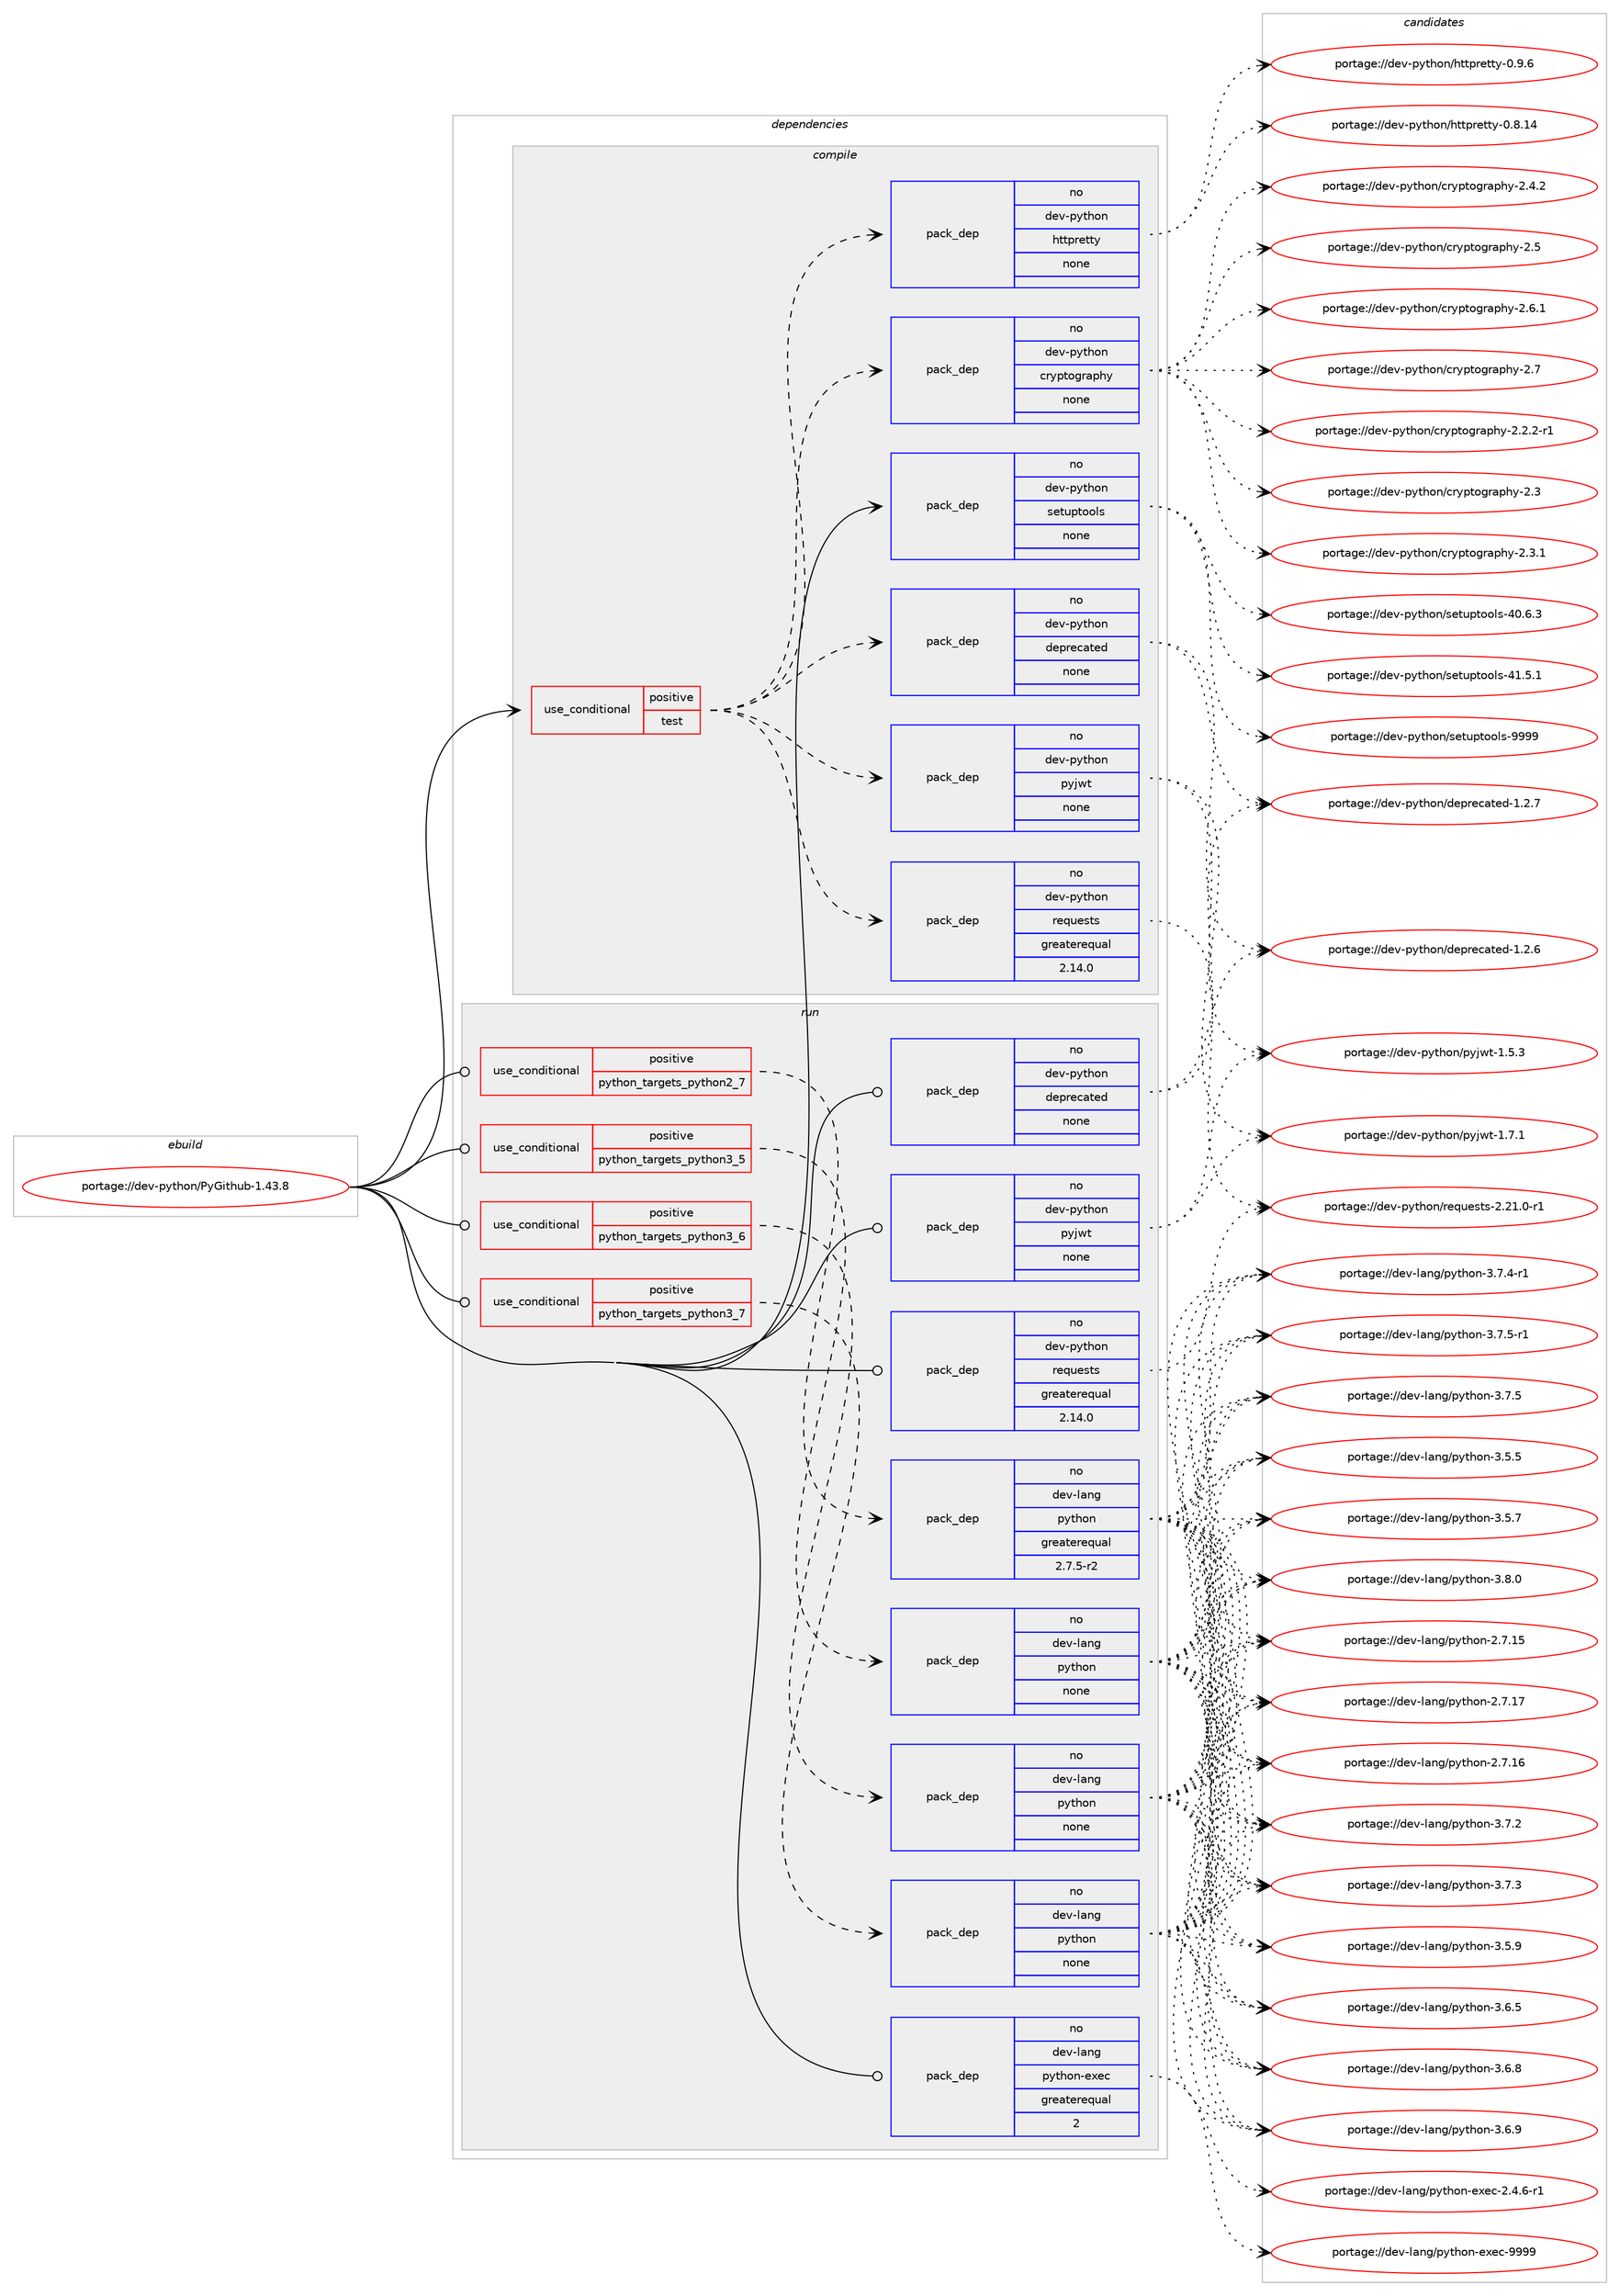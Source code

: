 digraph prolog {

# *************
# Graph options
# *************

newrank=true;
concentrate=true;
compound=true;
graph [rankdir=LR,fontname=Helvetica,fontsize=10,ranksep=1.5];#, ranksep=2.5, nodesep=0.2];
edge  [arrowhead=vee];
node  [fontname=Helvetica,fontsize=10];

# **********
# The ebuild
# **********

subgraph cluster_leftcol {
color=gray;
rank=same;
label=<<i>ebuild</i>>;
id [label="portage://dev-python/PyGithub-1.43.8", color=red, width=4, href="../dev-python/PyGithub-1.43.8.svg"];
}

# ****************
# The dependencies
# ****************

subgraph cluster_midcol {
color=gray;
label=<<i>dependencies</i>>;
subgraph cluster_compile {
fillcolor="#eeeeee";
style=filled;
label=<<i>compile</i>>;
subgraph cond24975 {
dependency127820 [label=<<TABLE BORDER="0" CELLBORDER="1" CELLSPACING="0" CELLPADDING="4"><TR><TD ROWSPAN="3" CELLPADDING="10">use_conditional</TD></TR><TR><TD>positive</TD></TR><TR><TD>test</TD></TR></TABLE>>, shape=none, color=red];
subgraph pack99544 {
dependency127821 [label=<<TABLE BORDER="0" CELLBORDER="1" CELLSPACING="0" CELLPADDING="4" WIDTH="220"><TR><TD ROWSPAN="6" CELLPADDING="30">pack_dep</TD></TR><TR><TD WIDTH="110">no</TD></TR><TR><TD>dev-python</TD></TR><TR><TD>deprecated</TD></TR><TR><TD>none</TD></TR><TR><TD></TD></TR></TABLE>>, shape=none, color=blue];
}
dependency127820:e -> dependency127821:w [weight=20,style="dashed",arrowhead="vee"];
subgraph pack99545 {
dependency127822 [label=<<TABLE BORDER="0" CELLBORDER="1" CELLSPACING="0" CELLPADDING="4" WIDTH="220"><TR><TD ROWSPAN="6" CELLPADDING="30">pack_dep</TD></TR><TR><TD WIDTH="110">no</TD></TR><TR><TD>dev-python</TD></TR><TR><TD>pyjwt</TD></TR><TR><TD>none</TD></TR><TR><TD></TD></TR></TABLE>>, shape=none, color=blue];
}
dependency127820:e -> dependency127822:w [weight=20,style="dashed",arrowhead="vee"];
subgraph pack99546 {
dependency127823 [label=<<TABLE BORDER="0" CELLBORDER="1" CELLSPACING="0" CELLPADDING="4" WIDTH="220"><TR><TD ROWSPAN="6" CELLPADDING="30">pack_dep</TD></TR><TR><TD WIDTH="110">no</TD></TR><TR><TD>dev-python</TD></TR><TR><TD>requests</TD></TR><TR><TD>greaterequal</TD></TR><TR><TD>2.14.0</TD></TR></TABLE>>, shape=none, color=blue];
}
dependency127820:e -> dependency127823:w [weight=20,style="dashed",arrowhead="vee"];
subgraph pack99547 {
dependency127824 [label=<<TABLE BORDER="0" CELLBORDER="1" CELLSPACING="0" CELLPADDING="4" WIDTH="220"><TR><TD ROWSPAN="6" CELLPADDING="30">pack_dep</TD></TR><TR><TD WIDTH="110">no</TD></TR><TR><TD>dev-python</TD></TR><TR><TD>cryptography</TD></TR><TR><TD>none</TD></TR><TR><TD></TD></TR></TABLE>>, shape=none, color=blue];
}
dependency127820:e -> dependency127824:w [weight=20,style="dashed",arrowhead="vee"];
subgraph pack99548 {
dependency127825 [label=<<TABLE BORDER="0" CELLBORDER="1" CELLSPACING="0" CELLPADDING="4" WIDTH="220"><TR><TD ROWSPAN="6" CELLPADDING="30">pack_dep</TD></TR><TR><TD WIDTH="110">no</TD></TR><TR><TD>dev-python</TD></TR><TR><TD>httpretty</TD></TR><TR><TD>none</TD></TR><TR><TD></TD></TR></TABLE>>, shape=none, color=blue];
}
dependency127820:e -> dependency127825:w [weight=20,style="dashed",arrowhead="vee"];
}
id:e -> dependency127820:w [weight=20,style="solid",arrowhead="vee"];
subgraph pack99549 {
dependency127826 [label=<<TABLE BORDER="0" CELLBORDER="1" CELLSPACING="0" CELLPADDING="4" WIDTH="220"><TR><TD ROWSPAN="6" CELLPADDING="30">pack_dep</TD></TR><TR><TD WIDTH="110">no</TD></TR><TR><TD>dev-python</TD></TR><TR><TD>setuptools</TD></TR><TR><TD>none</TD></TR><TR><TD></TD></TR></TABLE>>, shape=none, color=blue];
}
id:e -> dependency127826:w [weight=20,style="solid",arrowhead="vee"];
}
subgraph cluster_compileandrun {
fillcolor="#eeeeee";
style=filled;
label=<<i>compile and run</i>>;
}
subgraph cluster_run {
fillcolor="#eeeeee";
style=filled;
label=<<i>run</i>>;
subgraph cond24976 {
dependency127827 [label=<<TABLE BORDER="0" CELLBORDER="1" CELLSPACING="0" CELLPADDING="4"><TR><TD ROWSPAN="3" CELLPADDING="10">use_conditional</TD></TR><TR><TD>positive</TD></TR><TR><TD>python_targets_python2_7</TD></TR></TABLE>>, shape=none, color=red];
subgraph pack99550 {
dependency127828 [label=<<TABLE BORDER="0" CELLBORDER="1" CELLSPACING="0" CELLPADDING="4" WIDTH="220"><TR><TD ROWSPAN="6" CELLPADDING="30">pack_dep</TD></TR><TR><TD WIDTH="110">no</TD></TR><TR><TD>dev-lang</TD></TR><TR><TD>python</TD></TR><TR><TD>greaterequal</TD></TR><TR><TD>2.7.5-r2</TD></TR></TABLE>>, shape=none, color=blue];
}
dependency127827:e -> dependency127828:w [weight=20,style="dashed",arrowhead="vee"];
}
id:e -> dependency127827:w [weight=20,style="solid",arrowhead="odot"];
subgraph cond24977 {
dependency127829 [label=<<TABLE BORDER="0" CELLBORDER="1" CELLSPACING="0" CELLPADDING="4"><TR><TD ROWSPAN="3" CELLPADDING="10">use_conditional</TD></TR><TR><TD>positive</TD></TR><TR><TD>python_targets_python3_5</TD></TR></TABLE>>, shape=none, color=red];
subgraph pack99551 {
dependency127830 [label=<<TABLE BORDER="0" CELLBORDER="1" CELLSPACING="0" CELLPADDING="4" WIDTH="220"><TR><TD ROWSPAN="6" CELLPADDING="30">pack_dep</TD></TR><TR><TD WIDTH="110">no</TD></TR><TR><TD>dev-lang</TD></TR><TR><TD>python</TD></TR><TR><TD>none</TD></TR><TR><TD></TD></TR></TABLE>>, shape=none, color=blue];
}
dependency127829:e -> dependency127830:w [weight=20,style="dashed",arrowhead="vee"];
}
id:e -> dependency127829:w [weight=20,style="solid",arrowhead="odot"];
subgraph cond24978 {
dependency127831 [label=<<TABLE BORDER="0" CELLBORDER="1" CELLSPACING="0" CELLPADDING="4"><TR><TD ROWSPAN="3" CELLPADDING="10">use_conditional</TD></TR><TR><TD>positive</TD></TR><TR><TD>python_targets_python3_6</TD></TR></TABLE>>, shape=none, color=red];
subgraph pack99552 {
dependency127832 [label=<<TABLE BORDER="0" CELLBORDER="1" CELLSPACING="0" CELLPADDING="4" WIDTH="220"><TR><TD ROWSPAN="6" CELLPADDING="30">pack_dep</TD></TR><TR><TD WIDTH="110">no</TD></TR><TR><TD>dev-lang</TD></TR><TR><TD>python</TD></TR><TR><TD>none</TD></TR><TR><TD></TD></TR></TABLE>>, shape=none, color=blue];
}
dependency127831:e -> dependency127832:w [weight=20,style="dashed",arrowhead="vee"];
}
id:e -> dependency127831:w [weight=20,style="solid",arrowhead="odot"];
subgraph cond24979 {
dependency127833 [label=<<TABLE BORDER="0" CELLBORDER="1" CELLSPACING="0" CELLPADDING="4"><TR><TD ROWSPAN="3" CELLPADDING="10">use_conditional</TD></TR><TR><TD>positive</TD></TR><TR><TD>python_targets_python3_7</TD></TR></TABLE>>, shape=none, color=red];
subgraph pack99553 {
dependency127834 [label=<<TABLE BORDER="0" CELLBORDER="1" CELLSPACING="0" CELLPADDING="4" WIDTH="220"><TR><TD ROWSPAN="6" CELLPADDING="30">pack_dep</TD></TR><TR><TD WIDTH="110">no</TD></TR><TR><TD>dev-lang</TD></TR><TR><TD>python</TD></TR><TR><TD>none</TD></TR><TR><TD></TD></TR></TABLE>>, shape=none, color=blue];
}
dependency127833:e -> dependency127834:w [weight=20,style="dashed",arrowhead="vee"];
}
id:e -> dependency127833:w [weight=20,style="solid",arrowhead="odot"];
subgraph pack99554 {
dependency127835 [label=<<TABLE BORDER="0" CELLBORDER="1" CELLSPACING="0" CELLPADDING="4" WIDTH="220"><TR><TD ROWSPAN="6" CELLPADDING="30">pack_dep</TD></TR><TR><TD WIDTH="110">no</TD></TR><TR><TD>dev-lang</TD></TR><TR><TD>python-exec</TD></TR><TR><TD>greaterequal</TD></TR><TR><TD>2</TD></TR></TABLE>>, shape=none, color=blue];
}
id:e -> dependency127835:w [weight=20,style="solid",arrowhead="odot"];
subgraph pack99555 {
dependency127836 [label=<<TABLE BORDER="0" CELLBORDER="1" CELLSPACING="0" CELLPADDING="4" WIDTH="220"><TR><TD ROWSPAN="6" CELLPADDING="30">pack_dep</TD></TR><TR><TD WIDTH="110">no</TD></TR><TR><TD>dev-python</TD></TR><TR><TD>deprecated</TD></TR><TR><TD>none</TD></TR><TR><TD></TD></TR></TABLE>>, shape=none, color=blue];
}
id:e -> dependency127836:w [weight=20,style="solid",arrowhead="odot"];
subgraph pack99556 {
dependency127837 [label=<<TABLE BORDER="0" CELLBORDER="1" CELLSPACING="0" CELLPADDING="4" WIDTH="220"><TR><TD ROWSPAN="6" CELLPADDING="30">pack_dep</TD></TR><TR><TD WIDTH="110">no</TD></TR><TR><TD>dev-python</TD></TR><TR><TD>pyjwt</TD></TR><TR><TD>none</TD></TR><TR><TD></TD></TR></TABLE>>, shape=none, color=blue];
}
id:e -> dependency127837:w [weight=20,style="solid",arrowhead="odot"];
subgraph pack99557 {
dependency127838 [label=<<TABLE BORDER="0" CELLBORDER="1" CELLSPACING="0" CELLPADDING="4" WIDTH="220"><TR><TD ROWSPAN="6" CELLPADDING="30">pack_dep</TD></TR><TR><TD WIDTH="110">no</TD></TR><TR><TD>dev-python</TD></TR><TR><TD>requests</TD></TR><TR><TD>greaterequal</TD></TR><TR><TD>2.14.0</TD></TR></TABLE>>, shape=none, color=blue];
}
id:e -> dependency127838:w [weight=20,style="solid",arrowhead="odot"];
}
}

# **************
# The candidates
# **************

subgraph cluster_choices {
rank=same;
color=gray;
label=<<i>candidates</i>>;

subgraph choice99544 {
color=black;
nodesep=1;
choiceportage10010111845112121116104111110471001011121141019997116101100454946504654 [label="portage://dev-python/deprecated-1.2.6", color=red, width=4,href="../dev-python/deprecated-1.2.6.svg"];
choiceportage10010111845112121116104111110471001011121141019997116101100454946504655 [label="portage://dev-python/deprecated-1.2.7", color=red, width=4,href="../dev-python/deprecated-1.2.7.svg"];
dependency127821:e -> choiceportage10010111845112121116104111110471001011121141019997116101100454946504654:w [style=dotted,weight="100"];
dependency127821:e -> choiceportage10010111845112121116104111110471001011121141019997116101100454946504655:w [style=dotted,weight="100"];
}
subgraph choice99545 {
color=black;
nodesep=1;
choiceportage1001011184511212111610411111047112121106119116454946534651 [label="portage://dev-python/pyjwt-1.5.3", color=red, width=4,href="../dev-python/pyjwt-1.5.3.svg"];
choiceportage1001011184511212111610411111047112121106119116454946554649 [label="portage://dev-python/pyjwt-1.7.1", color=red, width=4,href="../dev-python/pyjwt-1.7.1.svg"];
dependency127822:e -> choiceportage1001011184511212111610411111047112121106119116454946534651:w [style=dotted,weight="100"];
dependency127822:e -> choiceportage1001011184511212111610411111047112121106119116454946554649:w [style=dotted,weight="100"];
}
subgraph choice99546 {
color=black;
nodesep=1;
choiceportage1001011184511212111610411111047114101113117101115116115455046504946484511449 [label="portage://dev-python/requests-2.21.0-r1", color=red, width=4,href="../dev-python/requests-2.21.0-r1.svg"];
dependency127823:e -> choiceportage1001011184511212111610411111047114101113117101115116115455046504946484511449:w [style=dotted,weight="100"];
}
subgraph choice99547 {
color=black;
nodesep=1;
choiceportage100101118451121211161041111104799114121112116111103114971121041214550465046504511449 [label="portage://dev-python/cryptography-2.2.2-r1", color=red, width=4,href="../dev-python/cryptography-2.2.2-r1.svg"];
choiceportage1001011184511212111610411111047991141211121161111031149711210412145504651 [label="portage://dev-python/cryptography-2.3", color=red, width=4,href="../dev-python/cryptography-2.3.svg"];
choiceportage10010111845112121116104111110479911412111211611110311497112104121455046514649 [label="portage://dev-python/cryptography-2.3.1", color=red, width=4,href="../dev-python/cryptography-2.3.1.svg"];
choiceportage10010111845112121116104111110479911412111211611110311497112104121455046524650 [label="portage://dev-python/cryptography-2.4.2", color=red, width=4,href="../dev-python/cryptography-2.4.2.svg"];
choiceportage1001011184511212111610411111047991141211121161111031149711210412145504653 [label="portage://dev-python/cryptography-2.5", color=red, width=4,href="../dev-python/cryptography-2.5.svg"];
choiceportage10010111845112121116104111110479911412111211611110311497112104121455046544649 [label="portage://dev-python/cryptography-2.6.1", color=red, width=4,href="../dev-python/cryptography-2.6.1.svg"];
choiceportage1001011184511212111610411111047991141211121161111031149711210412145504655 [label="portage://dev-python/cryptography-2.7", color=red, width=4,href="../dev-python/cryptography-2.7.svg"];
dependency127824:e -> choiceportage100101118451121211161041111104799114121112116111103114971121041214550465046504511449:w [style=dotted,weight="100"];
dependency127824:e -> choiceportage1001011184511212111610411111047991141211121161111031149711210412145504651:w [style=dotted,weight="100"];
dependency127824:e -> choiceportage10010111845112121116104111110479911412111211611110311497112104121455046514649:w [style=dotted,weight="100"];
dependency127824:e -> choiceportage10010111845112121116104111110479911412111211611110311497112104121455046524650:w [style=dotted,weight="100"];
dependency127824:e -> choiceportage1001011184511212111610411111047991141211121161111031149711210412145504653:w [style=dotted,weight="100"];
dependency127824:e -> choiceportage10010111845112121116104111110479911412111211611110311497112104121455046544649:w [style=dotted,weight="100"];
dependency127824:e -> choiceportage1001011184511212111610411111047991141211121161111031149711210412145504655:w [style=dotted,weight="100"];
}
subgraph choice99548 {
color=black;
nodesep=1;
choiceportage100101118451121211161041111104710411611611211410111611612145484656464952 [label="portage://dev-python/httpretty-0.8.14", color=red, width=4,href="../dev-python/httpretty-0.8.14.svg"];
choiceportage1001011184511212111610411111047104116116112114101116116121454846574654 [label="portage://dev-python/httpretty-0.9.6", color=red, width=4,href="../dev-python/httpretty-0.9.6.svg"];
dependency127825:e -> choiceportage100101118451121211161041111104710411611611211410111611612145484656464952:w [style=dotted,weight="100"];
dependency127825:e -> choiceportage1001011184511212111610411111047104116116112114101116116121454846574654:w [style=dotted,weight="100"];
}
subgraph choice99549 {
color=black;
nodesep=1;
choiceportage100101118451121211161041111104711510111611711211611111110811545524846544651 [label="portage://dev-python/setuptools-40.6.3", color=red, width=4,href="../dev-python/setuptools-40.6.3.svg"];
choiceportage100101118451121211161041111104711510111611711211611111110811545524946534649 [label="portage://dev-python/setuptools-41.5.1", color=red, width=4,href="../dev-python/setuptools-41.5.1.svg"];
choiceportage10010111845112121116104111110471151011161171121161111111081154557575757 [label="portage://dev-python/setuptools-9999", color=red, width=4,href="../dev-python/setuptools-9999.svg"];
dependency127826:e -> choiceportage100101118451121211161041111104711510111611711211611111110811545524846544651:w [style=dotted,weight="100"];
dependency127826:e -> choiceportage100101118451121211161041111104711510111611711211611111110811545524946534649:w [style=dotted,weight="100"];
dependency127826:e -> choiceportage10010111845112121116104111110471151011161171121161111111081154557575757:w [style=dotted,weight="100"];
}
subgraph choice99550 {
color=black;
nodesep=1;
choiceportage10010111845108971101034711212111610411111045504655464953 [label="portage://dev-lang/python-2.7.15", color=red, width=4,href="../dev-lang/python-2.7.15.svg"];
choiceportage10010111845108971101034711212111610411111045504655464954 [label="portage://dev-lang/python-2.7.16", color=red, width=4,href="../dev-lang/python-2.7.16.svg"];
choiceportage10010111845108971101034711212111610411111045504655464955 [label="portage://dev-lang/python-2.7.17", color=red, width=4,href="../dev-lang/python-2.7.17.svg"];
choiceportage100101118451089711010347112121116104111110455146534653 [label="portage://dev-lang/python-3.5.5", color=red, width=4,href="../dev-lang/python-3.5.5.svg"];
choiceportage100101118451089711010347112121116104111110455146534655 [label="portage://dev-lang/python-3.5.7", color=red, width=4,href="../dev-lang/python-3.5.7.svg"];
choiceportage100101118451089711010347112121116104111110455146534657 [label="portage://dev-lang/python-3.5.9", color=red, width=4,href="../dev-lang/python-3.5.9.svg"];
choiceportage100101118451089711010347112121116104111110455146544653 [label="portage://dev-lang/python-3.6.5", color=red, width=4,href="../dev-lang/python-3.6.5.svg"];
choiceportage100101118451089711010347112121116104111110455146544656 [label="portage://dev-lang/python-3.6.8", color=red, width=4,href="../dev-lang/python-3.6.8.svg"];
choiceportage100101118451089711010347112121116104111110455146544657 [label="portage://dev-lang/python-3.6.9", color=red, width=4,href="../dev-lang/python-3.6.9.svg"];
choiceportage100101118451089711010347112121116104111110455146554650 [label="portage://dev-lang/python-3.7.2", color=red, width=4,href="../dev-lang/python-3.7.2.svg"];
choiceportage100101118451089711010347112121116104111110455146554651 [label="portage://dev-lang/python-3.7.3", color=red, width=4,href="../dev-lang/python-3.7.3.svg"];
choiceportage1001011184510897110103471121211161041111104551465546524511449 [label="portage://dev-lang/python-3.7.4-r1", color=red, width=4,href="../dev-lang/python-3.7.4-r1.svg"];
choiceportage100101118451089711010347112121116104111110455146554653 [label="portage://dev-lang/python-3.7.5", color=red, width=4,href="../dev-lang/python-3.7.5.svg"];
choiceportage1001011184510897110103471121211161041111104551465546534511449 [label="portage://dev-lang/python-3.7.5-r1", color=red, width=4,href="../dev-lang/python-3.7.5-r1.svg"];
choiceportage100101118451089711010347112121116104111110455146564648 [label="portage://dev-lang/python-3.8.0", color=red, width=4,href="../dev-lang/python-3.8.0.svg"];
dependency127828:e -> choiceportage10010111845108971101034711212111610411111045504655464953:w [style=dotted,weight="100"];
dependency127828:e -> choiceportage10010111845108971101034711212111610411111045504655464954:w [style=dotted,weight="100"];
dependency127828:e -> choiceportage10010111845108971101034711212111610411111045504655464955:w [style=dotted,weight="100"];
dependency127828:e -> choiceportage100101118451089711010347112121116104111110455146534653:w [style=dotted,weight="100"];
dependency127828:e -> choiceportage100101118451089711010347112121116104111110455146534655:w [style=dotted,weight="100"];
dependency127828:e -> choiceportage100101118451089711010347112121116104111110455146534657:w [style=dotted,weight="100"];
dependency127828:e -> choiceportage100101118451089711010347112121116104111110455146544653:w [style=dotted,weight="100"];
dependency127828:e -> choiceportage100101118451089711010347112121116104111110455146544656:w [style=dotted,weight="100"];
dependency127828:e -> choiceportage100101118451089711010347112121116104111110455146544657:w [style=dotted,weight="100"];
dependency127828:e -> choiceportage100101118451089711010347112121116104111110455146554650:w [style=dotted,weight="100"];
dependency127828:e -> choiceportage100101118451089711010347112121116104111110455146554651:w [style=dotted,weight="100"];
dependency127828:e -> choiceportage1001011184510897110103471121211161041111104551465546524511449:w [style=dotted,weight="100"];
dependency127828:e -> choiceportage100101118451089711010347112121116104111110455146554653:w [style=dotted,weight="100"];
dependency127828:e -> choiceportage1001011184510897110103471121211161041111104551465546534511449:w [style=dotted,weight="100"];
dependency127828:e -> choiceportage100101118451089711010347112121116104111110455146564648:w [style=dotted,weight="100"];
}
subgraph choice99551 {
color=black;
nodesep=1;
choiceportage10010111845108971101034711212111610411111045504655464953 [label="portage://dev-lang/python-2.7.15", color=red, width=4,href="../dev-lang/python-2.7.15.svg"];
choiceportage10010111845108971101034711212111610411111045504655464954 [label="portage://dev-lang/python-2.7.16", color=red, width=4,href="../dev-lang/python-2.7.16.svg"];
choiceportage10010111845108971101034711212111610411111045504655464955 [label="portage://dev-lang/python-2.7.17", color=red, width=4,href="../dev-lang/python-2.7.17.svg"];
choiceportage100101118451089711010347112121116104111110455146534653 [label="portage://dev-lang/python-3.5.5", color=red, width=4,href="../dev-lang/python-3.5.5.svg"];
choiceportage100101118451089711010347112121116104111110455146534655 [label="portage://dev-lang/python-3.5.7", color=red, width=4,href="../dev-lang/python-3.5.7.svg"];
choiceportage100101118451089711010347112121116104111110455146534657 [label="portage://dev-lang/python-3.5.9", color=red, width=4,href="../dev-lang/python-3.5.9.svg"];
choiceportage100101118451089711010347112121116104111110455146544653 [label="portage://dev-lang/python-3.6.5", color=red, width=4,href="../dev-lang/python-3.6.5.svg"];
choiceportage100101118451089711010347112121116104111110455146544656 [label="portage://dev-lang/python-3.6.8", color=red, width=4,href="../dev-lang/python-3.6.8.svg"];
choiceportage100101118451089711010347112121116104111110455146544657 [label="portage://dev-lang/python-3.6.9", color=red, width=4,href="../dev-lang/python-3.6.9.svg"];
choiceportage100101118451089711010347112121116104111110455146554650 [label="portage://dev-lang/python-3.7.2", color=red, width=4,href="../dev-lang/python-3.7.2.svg"];
choiceportage100101118451089711010347112121116104111110455146554651 [label="portage://dev-lang/python-3.7.3", color=red, width=4,href="../dev-lang/python-3.7.3.svg"];
choiceportage1001011184510897110103471121211161041111104551465546524511449 [label="portage://dev-lang/python-3.7.4-r1", color=red, width=4,href="../dev-lang/python-3.7.4-r1.svg"];
choiceportage100101118451089711010347112121116104111110455146554653 [label="portage://dev-lang/python-3.7.5", color=red, width=4,href="../dev-lang/python-3.7.5.svg"];
choiceportage1001011184510897110103471121211161041111104551465546534511449 [label="portage://dev-lang/python-3.7.5-r1", color=red, width=4,href="../dev-lang/python-3.7.5-r1.svg"];
choiceportage100101118451089711010347112121116104111110455146564648 [label="portage://dev-lang/python-3.8.0", color=red, width=4,href="../dev-lang/python-3.8.0.svg"];
dependency127830:e -> choiceportage10010111845108971101034711212111610411111045504655464953:w [style=dotted,weight="100"];
dependency127830:e -> choiceportage10010111845108971101034711212111610411111045504655464954:w [style=dotted,weight="100"];
dependency127830:e -> choiceportage10010111845108971101034711212111610411111045504655464955:w [style=dotted,weight="100"];
dependency127830:e -> choiceportage100101118451089711010347112121116104111110455146534653:w [style=dotted,weight="100"];
dependency127830:e -> choiceportage100101118451089711010347112121116104111110455146534655:w [style=dotted,weight="100"];
dependency127830:e -> choiceportage100101118451089711010347112121116104111110455146534657:w [style=dotted,weight="100"];
dependency127830:e -> choiceportage100101118451089711010347112121116104111110455146544653:w [style=dotted,weight="100"];
dependency127830:e -> choiceportage100101118451089711010347112121116104111110455146544656:w [style=dotted,weight="100"];
dependency127830:e -> choiceportage100101118451089711010347112121116104111110455146544657:w [style=dotted,weight="100"];
dependency127830:e -> choiceportage100101118451089711010347112121116104111110455146554650:w [style=dotted,weight="100"];
dependency127830:e -> choiceportage100101118451089711010347112121116104111110455146554651:w [style=dotted,weight="100"];
dependency127830:e -> choiceportage1001011184510897110103471121211161041111104551465546524511449:w [style=dotted,weight="100"];
dependency127830:e -> choiceportage100101118451089711010347112121116104111110455146554653:w [style=dotted,weight="100"];
dependency127830:e -> choiceportage1001011184510897110103471121211161041111104551465546534511449:w [style=dotted,weight="100"];
dependency127830:e -> choiceportage100101118451089711010347112121116104111110455146564648:w [style=dotted,weight="100"];
}
subgraph choice99552 {
color=black;
nodesep=1;
choiceportage10010111845108971101034711212111610411111045504655464953 [label="portage://dev-lang/python-2.7.15", color=red, width=4,href="../dev-lang/python-2.7.15.svg"];
choiceportage10010111845108971101034711212111610411111045504655464954 [label="portage://dev-lang/python-2.7.16", color=red, width=4,href="../dev-lang/python-2.7.16.svg"];
choiceportage10010111845108971101034711212111610411111045504655464955 [label="portage://dev-lang/python-2.7.17", color=red, width=4,href="../dev-lang/python-2.7.17.svg"];
choiceportage100101118451089711010347112121116104111110455146534653 [label="portage://dev-lang/python-3.5.5", color=red, width=4,href="../dev-lang/python-3.5.5.svg"];
choiceportage100101118451089711010347112121116104111110455146534655 [label="portage://dev-lang/python-3.5.7", color=red, width=4,href="../dev-lang/python-3.5.7.svg"];
choiceportage100101118451089711010347112121116104111110455146534657 [label="portage://dev-lang/python-3.5.9", color=red, width=4,href="../dev-lang/python-3.5.9.svg"];
choiceportage100101118451089711010347112121116104111110455146544653 [label="portage://dev-lang/python-3.6.5", color=red, width=4,href="../dev-lang/python-3.6.5.svg"];
choiceportage100101118451089711010347112121116104111110455146544656 [label="portage://dev-lang/python-3.6.8", color=red, width=4,href="../dev-lang/python-3.6.8.svg"];
choiceportage100101118451089711010347112121116104111110455146544657 [label="portage://dev-lang/python-3.6.9", color=red, width=4,href="../dev-lang/python-3.6.9.svg"];
choiceportage100101118451089711010347112121116104111110455146554650 [label="portage://dev-lang/python-3.7.2", color=red, width=4,href="../dev-lang/python-3.7.2.svg"];
choiceportage100101118451089711010347112121116104111110455146554651 [label="portage://dev-lang/python-3.7.3", color=red, width=4,href="../dev-lang/python-3.7.3.svg"];
choiceportage1001011184510897110103471121211161041111104551465546524511449 [label="portage://dev-lang/python-3.7.4-r1", color=red, width=4,href="../dev-lang/python-3.7.4-r1.svg"];
choiceportage100101118451089711010347112121116104111110455146554653 [label="portage://dev-lang/python-3.7.5", color=red, width=4,href="../dev-lang/python-3.7.5.svg"];
choiceportage1001011184510897110103471121211161041111104551465546534511449 [label="portage://dev-lang/python-3.7.5-r1", color=red, width=4,href="../dev-lang/python-3.7.5-r1.svg"];
choiceportage100101118451089711010347112121116104111110455146564648 [label="portage://dev-lang/python-3.8.0", color=red, width=4,href="../dev-lang/python-3.8.0.svg"];
dependency127832:e -> choiceportage10010111845108971101034711212111610411111045504655464953:w [style=dotted,weight="100"];
dependency127832:e -> choiceportage10010111845108971101034711212111610411111045504655464954:w [style=dotted,weight="100"];
dependency127832:e -> choiceportage10010111845108971101034711212111610411111045504655464955:w [style=dotted,weight="100"];
dependency127832:e -> choiceportage100101118451089711010347112121116104111110455146534653:w [style=dotted,weight="100"];
dependency127832:e -> choiceportage100101118451089711010347112121116104111110455146534655:w [style=dotted,weight="100"];
dependency127832:e -> choiceportage100101118451089711010347112121116104111110455146534657:w [style=dotted,weight="100"];
dependency127832:e -> choiceportage100101118451089711010347112121116104111110455146544653:w [style=dotted,weight="100"];
dependency127832:e -> choiceportage100101118451089711010347112121116104111110455146544656:w [style=dotted,weight="100"];
dependency127832:e -> choiceportage100101118451089711010347112121116104111110455146544657:w [style=dotted,weight="100"];
dependency127832:e -> choiceportage100101118451089711010347112121116104111110455146554650:w [style=dotted,weight="100"];
dependency127832:e -> choiceportage100101118451089711010347112121116104111110455146554651:w [style=dotted,weight="100"];
dependency127832:e -> choiceportage1001011184510897110103471121211161041111104551465546524511449:w [style=dotted,weight="100"];
dependency127832:e -> choiceportage100101118451089711010347112121116104111110455146554653:w [style=dotted,weight="100"];
dependency127832:e -> choiceportage1001011184510897110103471121211161041111104551465546534511449:w [style=dotted,weight="100"];
dependency127832:e -> choiceportage100101118451089711010347112121116104111110455146564648:w [style=dotted,weight="100"];
}
subgraph choice99553 {
color=black;
nodesep=1;
choiceportage10010111845108971101034711212111610411111045504655464953 [label="portage://dev-lang/python-2.7.15", color=red, width=4,href="../dev-lang/python-2.7.15.svg"];
choiceportage10010111845108971101034711212111610411111045504655464954 [label="portage://dev-lang/python-2.7.16", color=red, width=4,href="../dev-lang/python-2.7.16.svg"];
choiceportage10010111845108971101034711212111610411111045504655464955 [label="portage://dev-lang/python-2.7.17", color=red, width=4,href="../dev-lang/python-2.7.17.svg"];
choiceportage100101118451089711010347112121116104111110455146534653 [label="portage://dev-lang/python-3.5.5", color=red, width=4,href="../dev-lang/python-3.5.5.svg"];
choiceportage100101118451089711010347112121116104111110455146534655 [label="portage://dev-lang/python-3.5.7", color=red, width=4,href="../dev-lang/python-3.5.7.svg"];
choiceportage100101118451089711010347112121116104111110455146534657 [label="portage://dev-lang/python-3.5.9", color=red, width=4,href="../dev-lang/python-3.5.9.svg"];
choiceportage100101118451089711010347112121116104111110455146544653 [label="portage://dev-lang/python-3.6.5", color=red, width=4,href="../dev-lang/python-3.6.5.svg"];
choiceportage100101118451089711010347112121116104111110455146544656 [label="portage://dev-lang/python-3.6.8", color=red, width=4,href="../dev-lang/python-3.6.8.svg"];
choiceportage100101118451089711010347112121116104111110455146544657 [label="portage://dev-lang/python-3.6.9", color=red, width=4,href="../dev-lang/python-3.6.9.svg"];
choiceportage100101118451089711010347112121116104111110455146554650 [label="portage://dev-lang/python-3.7.2", color=red, width=4,href="../dev-lang/python-3.7.2.svg"];
choiceportage100101118451089711010347112121116104111110455146554651 [label="portage://dev-lang/python-3.7.3", color=red, width=4,href="../dev-lang/python-3.7.3.svg"];
choiceportage1001011184510897110103471121211161041111104551465546524511449 [label="portage://dev-lang/python-3.7.4-r1", color=red, width=4,href="../dev-lang/python-3.7.4-r1.svg"];
choiceportage100101118451089711010347112121116104111110455146554653 [label="portage://dev-lang/python-3.7.5", color=red, width=4,href="../dev-lang/python-3.7.5.svg"];
choiceportage1001011184510897110103471121211161041111104551465546534511449 [label="portage://dev-lang/python-3.7.5-r1", color=red, width=4,href="../dev-lang/python-3.7.5-r1.svg"];
choiceportage100101118451089711010347112121116104111110455146564648 [label="portage://dev-lang/python-3.8.0", color=red, width=4,href="../dev-lang/python-3.8.0.svg"];
dependency127834:e -> choiceportage10010111845108971101034711212111610411111045504655464953:w [style=dotted,weight="100"];
dependency127834:e -> choiceportage10010111845108971101034711212111610411111045504655464954:w [style=dotted,weight="100"];
dependency127834:e -> choiceportage10010111845108971101034711212111610411111045504655464955:w [style=dotted,weight="100"];
dependency127834:e -> choiceportage100101118451089711010347112121116104111110455146534653:w [style=dotted,weight="100"];
dependency127834:e -> choiceportage100101118451089711010347112121116104111110455146534655:w [style=dotted,weight="100"];
dependency127834:e -> choiceportage100101118451089711010347112121116104111110455146534657:w [style=dotted,weight="100"];
dependency127834:e -> choiceportage100101118451089711010347112121116104111110455146544653:w [style=dotted,weight="100"];
dependency127834:e -> choiceportage100101118451089711010347112121116104111110455146544656:w [style=dotted,weight="100"];
dependency127834:e -> choiceportage100101118451089711010347112121116104111110455146544657:w [style=dotted,weight="100"];
dependency127834:e -> choiceportage100101118451089711010347112121116104111110455146554650:w [style=dotted,weight="100"];
dependency127834:e -> choiceportage100101118451089711010347112121116104111110455146554651:w [style=dotted,weight="100"];
dependency127834:e -> choiceportage1001011184510897110103471121211161041111104551465546524511449:w [style=dotted,weight="100"];
dependency127834:e -> choiceportage100101118451089711010347112121116104111110455146554653:w [style=dotted,weight="100"];
dependency127834:e -> choiceportage1001011184510897110103471121211161041111104551465546534511449:w [style=dotted,weight="100"];
dependency127834:e -> choiceportage100101118451089711010347112121116104111110455146564648:w [style=dotted,weight="100"];
}
subgraph choice99554 {
color=black;
nodesep=1;
choiceportage10010111845108971101034711212111610411111045101120101994550465246544511449 [label="portage://dev-lang/python-exec-2.4.6-r1", color=red, width=4,href="../dev-lang/python-exec-2.4.6-r1.svg"];
choiceportage10010111845108971101034711212111610411111045101120101994557575757 [label="portage://dev-lang/python-exec-9999", color=red, width=4,href="../dev-lang/python-exec-9999.svg"];
dependency127835:e -> choiceportage10010111845108971101034711212111610411111045101120101994550465246544511449:w [style=dotted,weight="100"];
dependency127835:e -> choiceportage10010111845108971101034711212111610411111045101120101994557575757:w [style=dotted,weight="100"];
}
subgraph choice99555 {
color=black;
nodesep=1;
choiceportage10010111845112121116104111110471001011121141019997116101100454946504654 [label="portage://dev-python/deprecated-1.2.6", color=red, width=4,href="../dev-python/deprecated-1.2.6.svg"];
choiceportage10010111845112121116104111110471001011121141019997116101100454946504655 [label="portage://dev-python/deprecated-1.2.7", color=red, width=4,href="../dev-python/deprecated-1.2.7.svg"];
dependency127836:e -> choiceportage10010111845112121116104111110471001011121141019997116101100454946504654:w [style=dotted,weight="100"];
dependency127836:e -> choiceportage10010111845112121116104111110471001011121141019997116101100454946504655:w [style=dotted,weight="100"];
}
subgraph choice99556 {
color=black;
nodesep=1;
choiceportage1001011184511212111610411111047112121106119116454946534651 [label="portage://dev-python/pyjwt-1.5.3", color=red, width=4,href="../dev-python/pyjwt-1.5.3.svg"];
choiceportage1001011184511212111610411111047112121106119116454946554649 [label="portage://dev-python/pyjwt-1.7.1", color=red, width=4,href="../dev-python/pyjwt-1.7.1.svg"];
dependency127837:e -> choiceportage1001011184511212111610411111047112121106119116454946534651:w [style=dotted,weight="100"];
dependency127837:e -> choiceportage1001011184511212111610411111047112121106119116454946554649:w [style=dotted,weight="100"];
}
subgraph choice99557 {
color=black;
nodesep=1;
choiceportage1001011184511212111610411111047114101113117101115116115455046504946484511449 [label="portage://dev-python/requests-2.21.0-r1", color=red, width=4,href="../dev-python/requests-2.21.0-r1.svg"];
dependency127838:e -> choiceportage1001011184511212111610411111047114101113117101115116115455046504946484511449:w [style=dotted,weight="100"];
}
}

}

